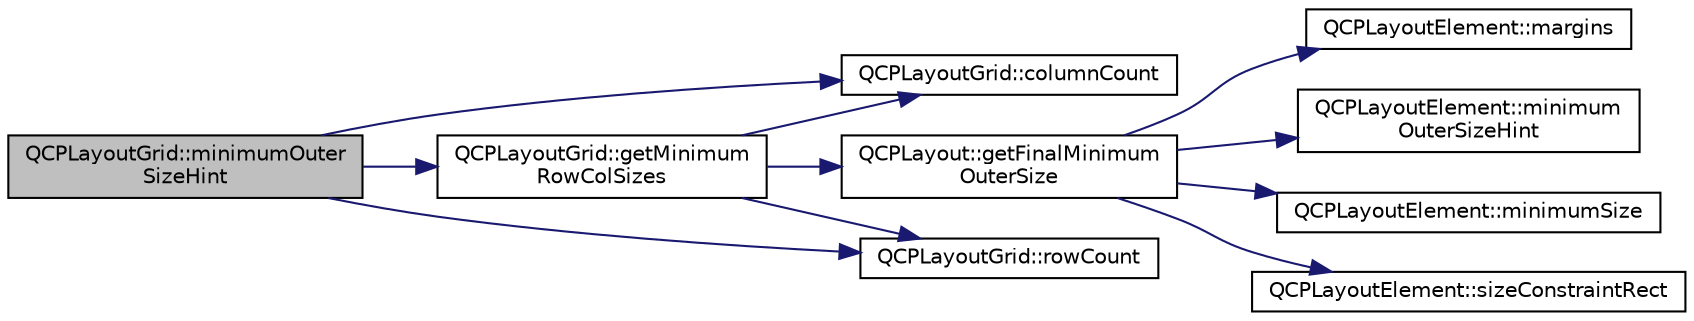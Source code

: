 digraph "QCPLayoutGrid::minimumOuterSizeHint"
{
 // LATEX_PDF_SIZE
  edge [fontname="Helvetica",fontsize="10",labelfontname="Helvetica",labelfontsize="10"];
  node [fontname="Helvetica",fontsize="10",shape=record];
  rankdir="LR";
  Node1 [label="QCPLayoutGrid::minimumOuter\lSizeHint",height=0.2,width=0.4,color="black", fillcolor="grey75", style="filled", fontcolor="black",tooltip=" "];
  Node1 -> Node2 [color="midnightblue",fontsize="10",style="solid",fontname="Helvetica"];
  Node2 [label="QCPLayoutGrid::columnCount",height=0.2,width=0.4,color="black", fillcolor="white", style="filled",URL="$classQCPLayoutGrid.html#a1a2962cbf45011405b64b913afa8e7a2",tooltip=" "];
  Node1 -> Node3 [color="midnightblue",fontsize="10",style="solid",fontname="Helvetica"];
  Node3 [label="QCPLayoutGrid::getMinimum\lRowColSizes",height=0.2,width=0.4,color="black", fillcolor="white", style="filled",URL="$classQCPLayoutGrid.html#a4b9a251919936f127a63fc1b9911cd4e",tooltip=" "];
  Node3 -> Node2 [color="midnightblue",fontsize="10",style="solid",fontname="Helvetica"];
  Node3 -> Node4 [color="midnightblue",fontsize="10",style="solid",fontname="Helvetica"];
  Node4 [label="QCPLayout::getFinalMinimum\lOuterSize",height=0.2,width=0.4,color="black", fillcolor="white", style="filled",URL="$classQCPLayout.html#a864fddc84721f186663faf3683f1fa70",tooltip=" "];
  Node4 -> Node5 [color="midnightblue",fontsize="10",style="solid",fontname="Helvetica"];
  Node5 [label="QCPLayoutElement::margins",height=0.2,width=0.4,color="black", fillcolor="white", style="filled",URL="$classQCPLayoutElement.html#af4ac9450aa2d60863bf3a8ea0c940c9d",tooltip=" "];
  Node4 -> Node6 [color="midnightblue",fontsize="10",style="solid",fontname="Helvetica"];
  Node6 [label="QCPLayoutElement::minimum\lOuterSizeHint",height=0.2,width=0.4,color="black", fillcolor="white", style="filled",URL="$classQCPLayoutElement.html#a46789036c4fcb190fa374f91321d7c09",tooltip=" "];
  Node4 -> Node7 [color="midnightblue",fontsize="10",style="solid",fontname="Helvetica"];
  Node7 [label="QCPLayoutElement::minimumSize",height=0.2,width=0.4,color="black", fillcolor="white", style="filled",URL="$classQCPLayoutElement.html#a60d4295468a2b57fe91f6f68e20c3993",tooltip=" "];
  Node4 -> Node8 [color="midnightblue",fontsize="10",style="solid",fontname="Helvetica"];
  Node8 [label="QCPLayoutElement::sizeConstraintRect",height=0.2,width=0.4,color="black", fillcolor="white", style="filled",URL="$classQCPLayoutElement.html#a66136f121ee3e1c933b748761203cab4",tooltip=" "];
  Node3 -> Node9 [color="midnightblue",fontsize="10",style="solid",fontname="Helvetica"];
  Node9 [label="QCPLayoutGrid::rowCount",height=0.2,width=0.4,color="black", fillcolor="white", style="filled",URL="$classQCPLayoutGrid.html#a19c66fd76cbce58a8e94f33797e0c0aa",tooltip=" "];
  Node1 -> Node9 [color="midnightblue",fontsize="10",style="solid",fontname="Helvetica"];
}
